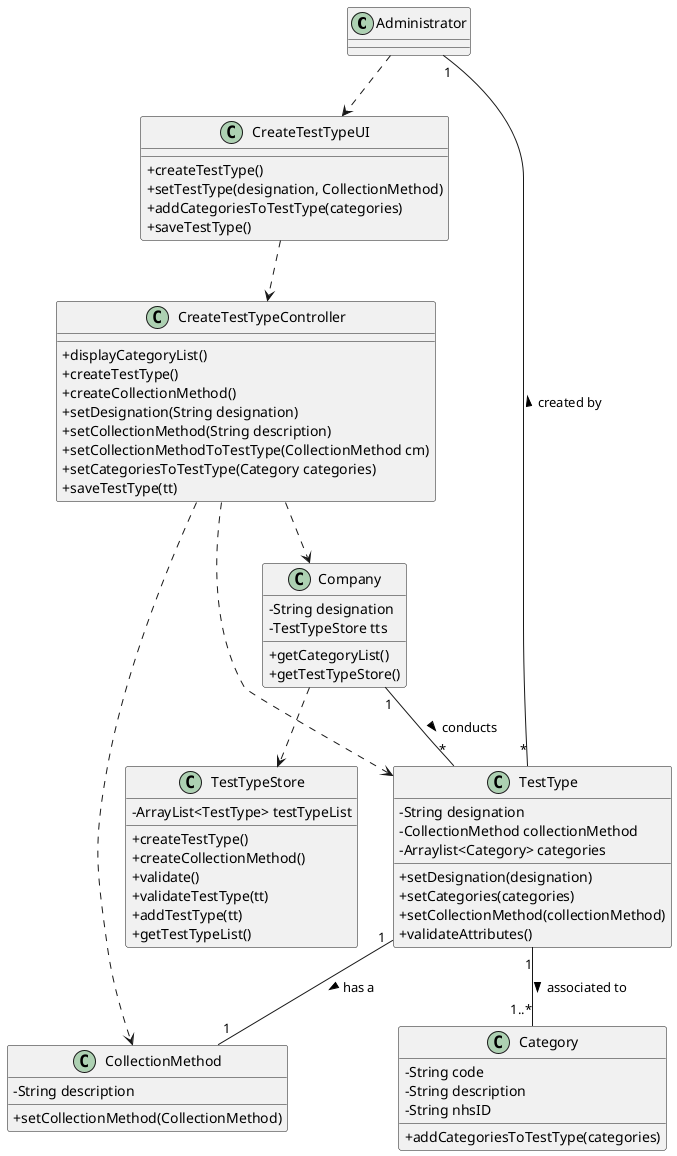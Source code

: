 @startuml

skinparam classAttributeIconSize 0

class Administrator
class CreateTestTypeUI {
+createTestType()
+setTestType(designation, CollectionMethod)
+addCategoriesToTestType(categories)
+saveTestType()
}
class CreateTestTypeController {
+displayCategoryList()
+createTestType()
+createCollectionMethod()
+setDesignation(String designation)
+setCollectionMethod(String description)
+setCollectionMethodToTestType(CollectionMethod cm)
+setCategoriesToTestType(Category categories)
+saveTestType(tt)
}
class CollectionMethod {
-String description
+setCollectionMethod(CollectionMethod)
}
class TestType {
-String designation
-CollectionMethod collectionMethod
-Arraylist<Category> categories
+setDesignation(designation)
+setCategories(categories)
+setCollectionMethod(collectionMethod)
+validateAttributes()
}
class Category {
-String code
-String description
-String nhsID
+addCategoriesToTestType(categories)
}
class Company {
-String designation
-TestTypeStore tts
+getCategoryList()
+getTestTypeStore()
}

class TestTypeStore {
-ArrayList<TestType> testTypeList
+createTestType()
+createCollectionMethod()
+validate()
+validateTestType(tt)
+addTestType(tt)
+getTestTypeList()
}

Administrator ..> CreateTestTypeUI
CreateTestTypeUI ..> CreateTestTypeController
TestType "*"-up-"1" Administrator : created by >
Category "1..*"-up-"1" TestType  : associated to <
TestType "1"--"1" CollectionMethod : has a  >
Company "1"-down-"*" TestType : conducts >
CreateTestTypeController ..> Company
CreateTestTypeController ..> TestType
CreateTestTypeController ..> CollectionMethod
Company ..> TestTypeStore

@enduml